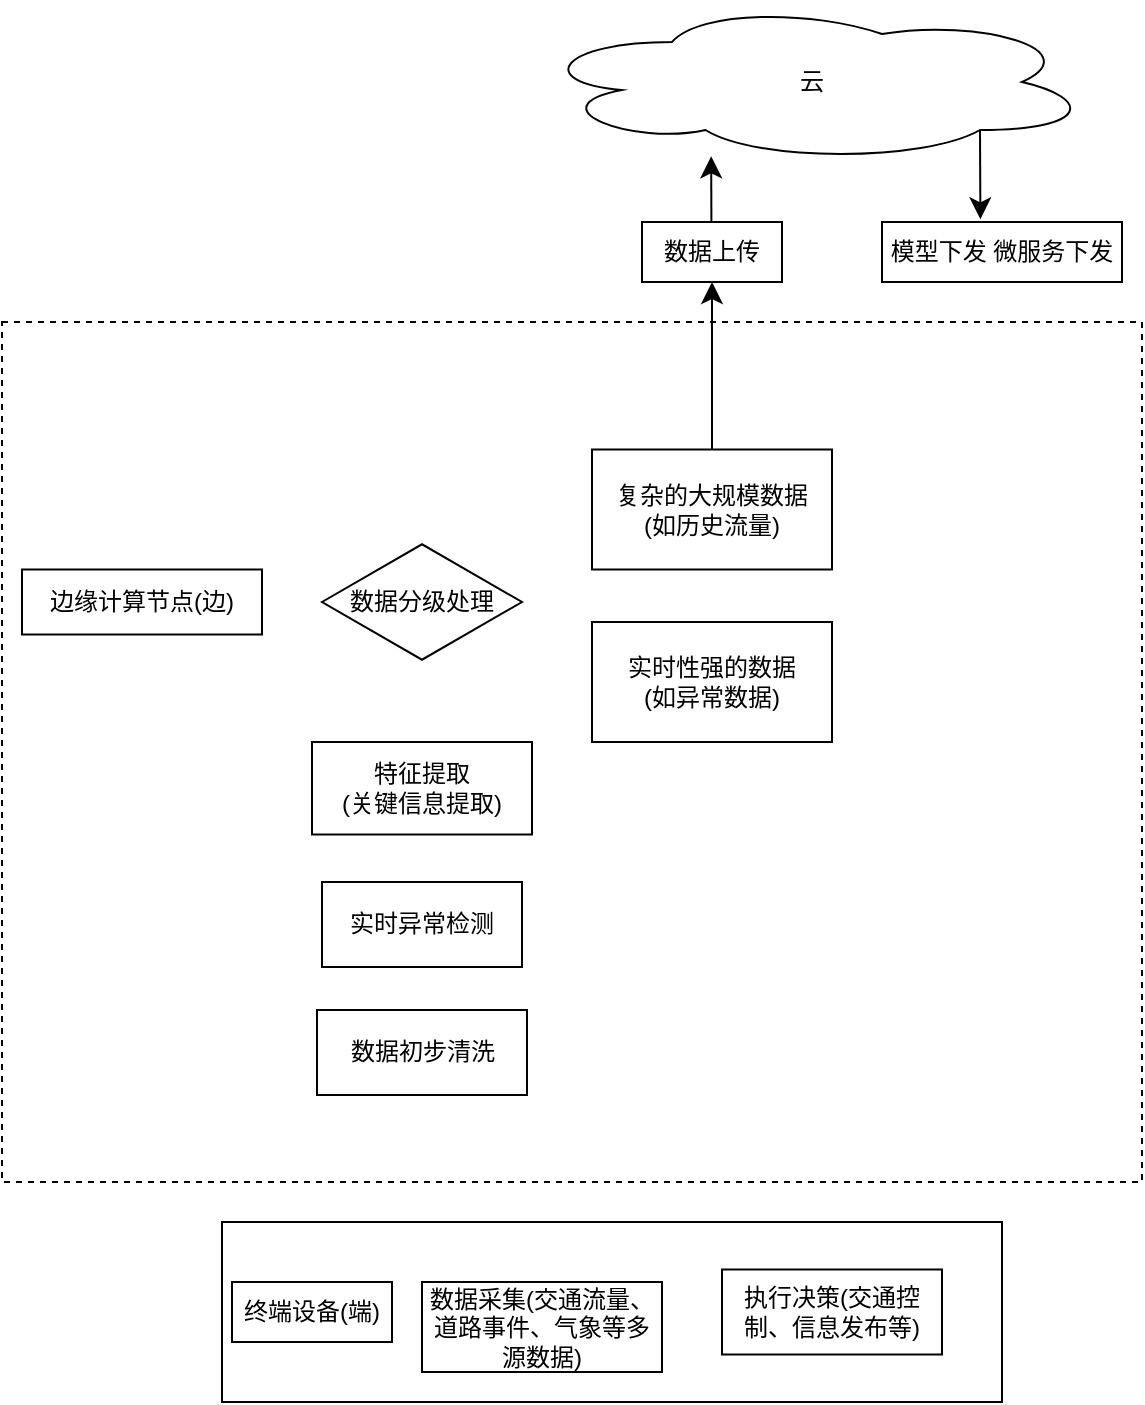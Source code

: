 <mxfile version="27.1.3">
  <diagram name="第 1 页" id="EY85wSadaTl8VjO8HmhX">
    <mxGraphModel dx="581" dy="1147" grid="1" gridSize="10" guides="1" tooltips="1" connect="1" arrows="1" fold="1" page="1" pageScale="1" pageWidth="1169" pageHeight="827" math="0" shadow="0">
      <root>
        <mxCell id="0" />
        <mxCell id="1" parent="0" />
        <mxCell id="-F82yL7qYHOa4hSba8EC-1" value="云" style="ellipse;shape=cloud;whiteSpace=wrap;html=1;" parent="1" vertex="1">
          <mxGeometry x="345" y="-90" width="280" height="80" as="geometry" />
        </mxCell>
        <mxCell id="-F82yL7qYHOa4hSba8EC-2" value="" style="rounded=0;whiteSpace=wrap;html=1;dashed=1;fillColor=none;" parent="1" vertex="1">
          <mxGeometry x="80" y="70" width="570" height="430" as="geometry" />
        </mxCell>
        <mxCell id="-F82yL7qYHOa4hSba8EC-3" value="边缘计算节点(边)" style="rounded=0;whiteSpace=wrap;html=1;" parent="1" vertex="1">
          <mxGeometry x="90" y="193.75" width="120" height="32.5" as="geometry" />
        </mxCell>
        <mxCell id="-F82yL7qYHOa4hSba8EC-23" value="" style="edgeStyle=none;curved=1;rounded=0;orthogonalLoop=1;jettySize=auto;html=1;fontSize=12;startSize=8;endSize=8;entryX=0.213;entryY=0.827;entryDx=0;entryDy=0;entryPerimeter=0;" parent="1" edge="1">
          <mxGeometry relative="1" as="geometry">
            <mxPoint x="434.7" y="20" as="sourcePoint" />
            <mxPoint x="434.58" y="-12.84" as="targetPoint" />
          </mxGeometry>
        </mxCell>
        <mxCell id="-F82yL7qYHOa4hSba8EC-8" value="数据上传" style="rounded=0;whiteSpace=wrap;html=1;" parent="1" vertex="1">
          <mxGeometry x="400" y="20" width="70" height="30" as="geometry" />
        </mxCell>
        <mxCell id="-F82yL7qYHOa4hSba8EC-10" value="模型下发 微服务下发" style="whiteSpace=wrap;html=1;" parent="1" vertex="1">
          <mxGeometry x="520" y="20" width="120" height="30" as="geometry" />
        </mxCell>
        <mxCell id="-F82yL7qYHOa4hSba8EC-11" value="" style="rounded=0;whiteSpace=wrap;html=1;fillColor=none;" parent="1" vertex="1">
          <mxGeometry x="190" y="520" width="390" height="90" as="geometry" />
        </mxCell>
        <mxCell id="-F82yL7qYHOa4hSba8EC-12" value="终端设备(端)" style="rounded=0;whiteSpace=wrap;html=1;" parent="1" vertex="1">
          <mxGeometry x="195" y="550" width="80" height="30" as="geometry" />
        </mxCell>
        <mxCell id="-F82yL7qYHOa4hSba8EC-13" value="数据采集(交通流量、道路事件、气象等多源数据)" style="rounded=0;whiteSpace=wrap;html=1;" parent="1" vertex="1">
          <mxGeometry x="290" y="550" width="120" height="45" as="geometry" />
        </mxCell>
        <mxCell id="-F82yL7qYHOa4hSba8EC-14" value="执行决策(交通控制、信息发布等)" style="rounded=0;whiteSpace=wrap;html=1;" parent="1" vertex="1">
          <mxGeometry x="440" y="543.75" width="110" height="42.5" as="geometry" />
        </mxCell>
        <mxCell id="-F82yL7qYHOa4hSba8EC-15" value="数据初步清洗" style="rounded=0;whiteSpace=wrap;html=1;" parent="1" vertex="1">
          <mxGeometry x="237.5" y="414" width="105" height="42.5" as="geometry" />
        </mxCell>
        <mxCell id="-F82yL7qYHOa4hSba8EC-16" value="实时异常检测" style="rounded=0;whiteSpace=wrap;html=1;" parent="1" vertex="1">
          <mxGeometry x="240" y="350" width="100" height="42.5" as="geometry" />
        </mxCell>
        <mxCell id="-F82yL7qYHOa4hSba8EC-17" value="特征提取&lt;div&gt;(关键信息提取)&lt;/div&gt;" style="rounded=0;whiteSpace=wrap;html=1;" parent="1" vertex="1">
          <mxGeometry x="235" y="280" width="110" height="46.25" as="geometry" />
        </mxCell>
        <mxCell id="-F82yL7qYHOa4hSba8EC-20" value="实时性强的数据&lt;div&gt;(如异常数据)&lt;/div&gt;" style="rounded=0;whiteSpace=wrap;html=1;" parent="1" vertex="1">
          <mxGeometry x="375" y="220" width="120" height="60" as="geometry" />
        </mxCell>
        <mxCell id="-F82yL7qYHOa4hSba8EC-22" value="" style="edgeStyle=none;curved=1;rounded=0;orthogonalLoop=1;jettySize=auto;html=1;fontSize=12;startSize=8;endSize=8;" parent="1" source="-F82yL7qYHOa4hSba8EC-21" target="-F82yL7qYHOa4hSba8EC-8" edge="1">
          <mxGeometry relative="1" as="geometry" />
        </mxCell>
        <mxCell id="-F82yL7qYHOa4hSba8EC-21" value="复杂的大规模数据&lt;div&gt;(如历史流量)&lt;/div&gt;" style="rounded=0;whiteSpace=wrap;html=1;" parent="1" vertex="1">
          <mxGeometry x="375" y="133.75" width="120" height="60" as="geometry" />
        </mxCell>
        <mxCell id="-F82yL7qYHOa4hSba8EC-24" value="" style="endArrow=classic;html=1;rounded=0;fontSize=12;startSize=8;endSize=8;curved=1;exitX=0.8;exitY=0.8;exitDx=0;exitDy=0;exitPerimeter=0;entryX=0.41;entryY=-0.045;entryDx=0;entryDy=0;entryPerimeter=0;" parent="1" source="-F82yL7qYHOa4hSba8EC-1" target="-F82yL7qYHOa4hSba8EC-10" edge="1">
          <mxGeometry width="50" height="50" relative="1" as="geometry">
            <mxPoint x="360" y="80" as="sourcePoint" />
            <mxPoint x="410" y="30" as="targetPoint" />
          </mxGeometry>
        </mxCell>
        <mxCell id="nckvW2j_j8sLvF_R-zN9-1" value="数据分级处理" style="html=1;whiteSpace=wrap;aspect=fixed;shape=isoRectangle;" vertex="1" parent="1">
          <mxGeometry x="240" y="180" width="100" height="60" as="geometry" />
        </mxCell>
      </root>
    </mxGraphModel>
  </diagram>
</mxfile>
